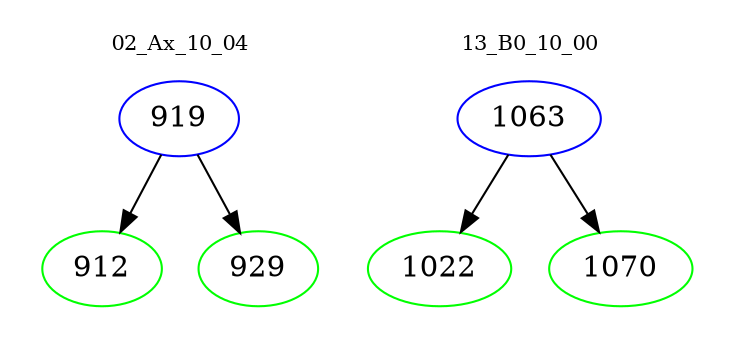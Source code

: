 digraph{
subgraph cluster_0 {
color = white
label = "02_Ax_10_04";
fontsize=10;
T0_919 [label="919", color="blue"]
T0_919 -> T0_912 [color="black"]
T0_912 [label="912", color="green"]
T0_919 -> T0_929 [color="black"]
T0_929 [label="929", color="green"]
}
subgraph cluster_1 {
color = white
label = "13_B0_10_00";
fontsize=10;
T1_1063 [label="1063", color="blue"]
T1_1063 -> T1_1022 [color="black"]
T1_1022 [label="1022", color="green"]
T1_1063 -> T1_1070 [color="black"]
T1_1070 [label="1070", color="green"]
}
}
